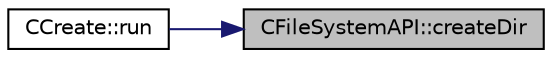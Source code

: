 digraph "CFileSystemAPI::createDir"
{
 // LATEX_PDF_SIZE
  edge [fontname="Helvetica",fontsize="10",labelfontname="Helvetica",labelfontsize="10"];
  node [fontname="Helvetica",fontsize="10",shape=record];
  rankdir="RL";
  Node1 [label="CFileSystemAPI::createDir",height=0.2,width=0.4,color="black", fillcolor="grey75", style="filled", fontcolor="black",tooltip=" "];
  Node1 -> Node2 [dir="back",color="midnightblue",fontsize="10",style="solid",fontname="Helvetica"];
  Node2 [label="CCreate::run",height=0.2,width=0.4,color="black", fillcolor="white", style="filled",URL="$classCCreate.html#a3ff670b1b8811cbbf5a8bc0a11a8ffaa",tooltip=" "];
}
